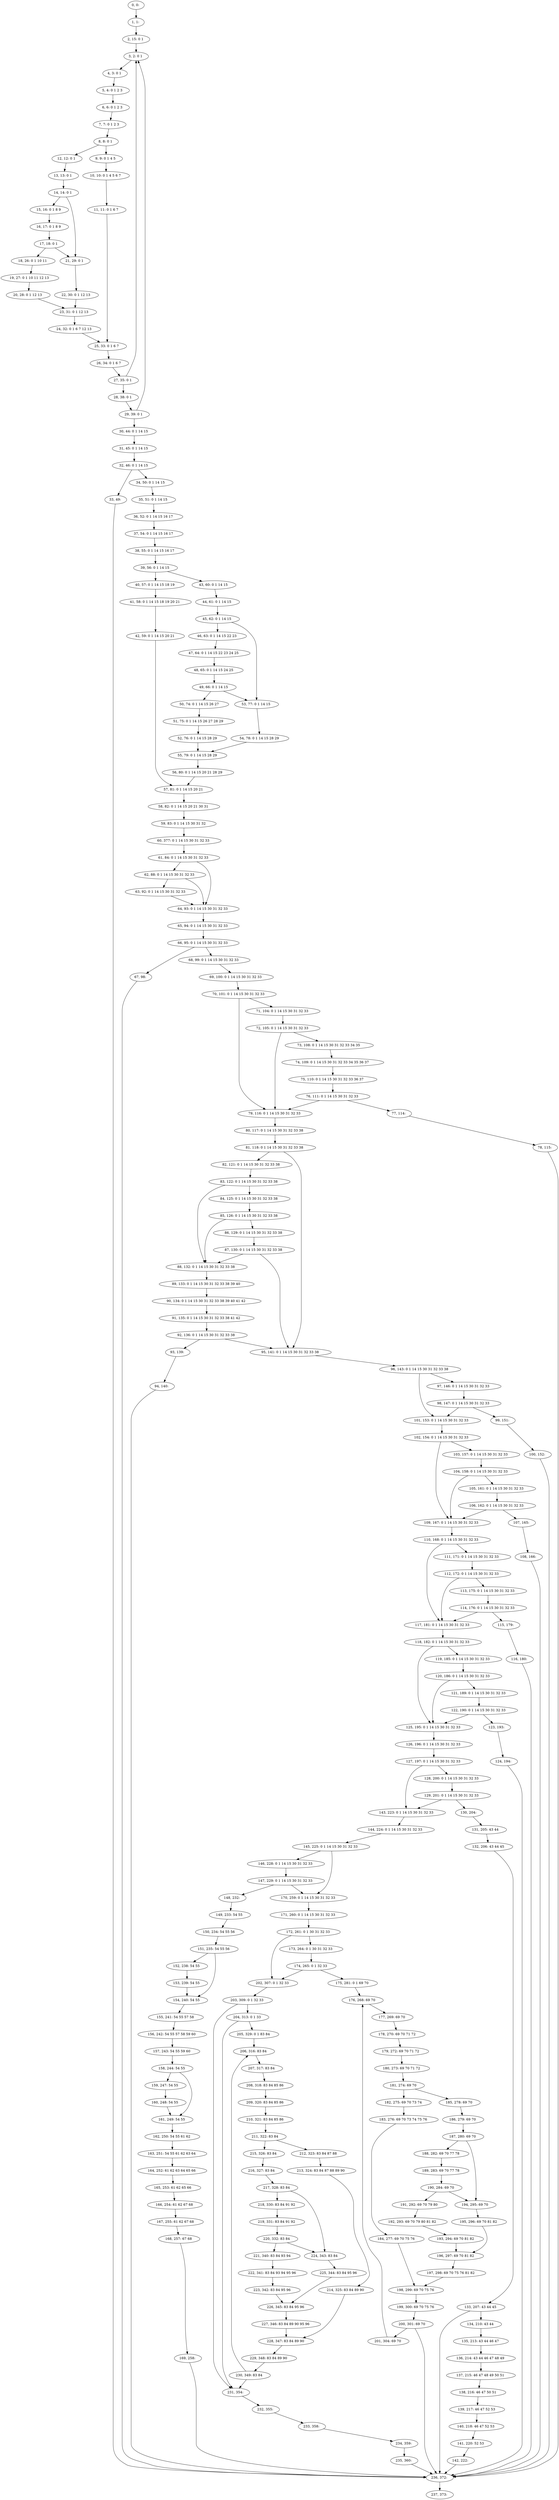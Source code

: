 digraph G {
0[label="0, 0: "];
1[label="1, 1: "];
2[label="2, 15: 0 1 "];
3[label="3, 2: 0 1 "];
4[label="4, 3: 0 1 "];
5[label="5, 4: 0 1 2 3 "];
6[label="6, 6: 0 1 2 3 "];
7[label="7, 7: 0 1 2 3 "];
8[label="8, 8: 0 1 "];
9[label="9, 9: 0 1 4 5 "];
10[label="10, 10: 0 1 4 5 6 7 "];
11[label="11, 11: 0 1 6 7 "];
12[label="12, 12: 0 1 "];
13[label="13, 13: 0 1 "];
14[label="14, 14: 0 1 "];
15[label="15, 16: 0 1 8 9 "];
16[label="16, 17: 0 1 8 9 "];
17[label="17, 18: 0 1 "];
18[label="18, 26: 0 1 10 11 "];
19[label="19, 27: 0 1 10 11 12 13 "];
20[label="20, 28: 0 1 12 13 "];
21[label="21, 29: 0 1 "];
22[label="22, 30: 0 1 12 13 "];
23[label="23, 31: 0 1 12 13 "];
24[label="24, 32: 0 1 6 7 12 13 "];
25[label="25, 33: 0 1 6 7 "];
26[label="26, 34: 0 1 6 7 "];
27[label="27, 35: 0 1 "];
28[label="28, 38: 0 1 "];
29[label="29, 39: 0 1 "];
30[label="30, 44: 0 1 14 15 "];
31[label="31, 45: 0 1 14 15 "];
32[label="32, 46: 0 1 14 15 "];
33[label="33, 49: "];
34[label="34, 50: 0 1 14 15 "];
35[label="35, 51: 0 1 14 15 "];
36[label="36, 52: 0 1 14 15 16 17 "];
37[label="37, 54: 0 1 14 15 16 17 "];
38[label="38, 55: 0 1 14 15 16 17 "];
39[label="39, 56: 0 1 14 15 "];
40[label="40, 57: 0 1 14 15 18 19 "];
41[label="41, 58: 0 1 14 15 18 19 20 21 "];
42[label="42, 59: 0 1 14 15 20 21 "];
43[label="43, 60: 0 1 14 15 "];
44[label="44, 61: 0 1 14 15 "];
45[label="45, 62: 0 1 14 15 "];
46[label="46, 63: 0 1 14 15 22 23 "];
47[label="47, 64: 0 1 14 15 22 23 24 25 "];
48[label="48, 65: 0 1 14 15 24 25 "];
49[label="49, 66: 0 1 14 15 "];
50[label="50, 74: 0 1 14 15 26 27 "];
51[label="51, 75: 0 1 14 15 26 27 28 29 "];
52[label="52, 76: 0 1 14 15 28 29 "];
53[label="53, 77: 0 1 14 15 "];
54[label="54, 78: 0 1 14 15 28 29 "];
55[label="55, 79: 0 1 14 15 28 29 "];
56[label="56, 80: 0 1 14 15 20 21 28 29 "];
57[label="57, 81: 0 1 14 15 20 21 "];
58[label="58, 82: 0 1 14 15 20 21 30 31 "];
59[label="59, 83: 0 1 14 15 30 31 32 "];
60[label="60, 377: 0 1 14 15 30 31 32 33 "];
61[label="61, 84: 0 1 14 15 30 31 32 33 "];
62[label="62, 88: 0 1 14 15 30 31 32 33 "];
63[label="63, 92: 0 1 14 15 30 31 32 33 "];
64[label="64, 93: 0 1 14 15 30 31 32 33 "];
65[label="65, 94: 0 1 14 15 30 31 32 33 "];
66[label="66, 95: 0 1 14 15 30 31 32 33 "];
67[label="67, 98: "];
68[label="68, 99: 0 1 14 15 30 31 32 33 "];
69[label="69, 100: 0 1 14 15 30 31 32 33 "];
70[label="70, 101: 0 1 14 15 30 31 32 33 "];
71[label="71, 104: 0 1 14 15 30 31 32 33 "];
72[label="72, 105: 0 1 14 15 30 31 32 33 "];
73[label="73, 108: 0 1 14 15 30 31 32 33 34 35 "];
74[label="74, 109: 0 1 14 15 30 31 32 33 34 35 36 37 "];
75[label="75, 110: 0 1 14 15 30 31 32 33 36 37 "];
76[label="76, 111: 0 1 14 15 30 31 32 33 "];
77[label="77, 114: "];
78[label="78, 115: "];
79[label="79, 116: 0 1 14 15 30 31 32 33 "];
80[label="80, 117: 0 1 14 15 30 31 32 33 38 "];
81[label="81, 118: 0 1 14 15 30 31 32 33 38 "];
82[label="82, 121: 0 1 14 15 30 31 32 33 38 "];
83[label="83, 122: 0 1 14 15 30 31 32 33 38 "];
84[label="84, 125: 0 1 14 15 30 31 32 33 38 "];
85[label="85, 126: 0 1 14 15 30 31 32 33 38 "];
86[label="86, 129: 0 1 14 15 30 31 32 33 38 "];
87[label="87, 130: 0 1 14 15 30 31 32 33 38 "];
88[label="88, 132: 0 1 14 15 30 31 32 33 38 "];
89[label="89, 133: 0 1 14 15 30 31 32 33 38 39 40 "];
90[label="90, 134: 0 1 14 15 30 31 32 33 38 39 40 41 42 "];
91[label="91, 135: 0 1 14 15 30 31 32 33 38 41 42 "];
92[label="92, 136: 0 1 14 15 30 31 32 33 38 "];
93[label="93, 139: "];
94[label="94, 140: "];
95[label="95, 141: 0 1 14 15 30 31 32 33 38 "];
96[label="96, 143: 0 1 14 15 30 31 32 33 38 "];
97[label="97, 146: 0 1 14 15 30 31 32 33 "];
98[label="98, 147: 0 1 14 15 30 31 32 33 "];
99[label="99, 151: "];
100[label="100, 152: "];
101[label="101, 153: 0 1 14 15 30 31 32 33 "];
102[label="102, 154: 0 1 14 15 30 31 32 33 "];
103[label="103, 157: 0 1 14 15 30 31 32 33 "];
104[label="104, 158: 0 1 14 15 30 31 32 33 "];
105[label="105, 161: 0 1 14 15 30 31 32 33 "];
106[label="106, 162: 0 1 14 15 30 31 32 33 "];
107[label="107, 165: "];
108[label="108, 166: "];
109[label="109, 167: 0 1 14 15 30 31 32 33 "];
110[label="110, 168: 0 1 14 15 30 31 32 33 "];
111[label="111, 171: 0 1 14 15 30 31 32 33 "];
112[label="112, 172: 0 1 14 15 30 31 32 33 "];
113[label="113, 175: 0 1 14 15 30 31 32 33 "];
114[label="114, 176: 0 1 14 15 30 31 32 33 "];
115[label="115, 179: "];
116[label="116, 180: "];
117[label="117, 181: 0 1 14 15 30 31 32 33 "];
118[label="118, 182: 0 1 14 15 30 31 32 33 "];
119[label="119, 185: 0 1 14 15 30 31 32 33 "];
120[label="120, 186: 0 1 14 15 30 31 32 33 "];
121[label="121, 189: 0 1 14 15 30 31 32 33 "];
122[label="122, 190: 0 1 14 15 30 31 32 33 "];
123[label="123, 193: "];
124[label="124, 194: "];
125[label="125, 195: 0 1 14 15 30 31 32 33 "];
126[label="126, 196: 0 1 14 15 30 31 32 33 "];
127[label="127, 197: 0 1 14 15 30 31 32 33 "];
128[label="128, 200: 0 1 14 15 30 31 32 33 "];
129[label="129, 201: 0 1 14 15 30 31 32 33 "];
130[label="130, 204: "];
131[label="131, 205: 43 44 "];
132[label="132, 206: 43 44 45 "];
133[label="133, 207: 43 44 45 "];
134[label="134, 210: 43 44 "];
135[label="135, 213: 43 44 46 47 "];
136[label="136, 214: 43 44 46 47 48 49 "];
137[label="137, 215: 46 47 48 49 50 51 "];
138[label="138, 216: 46 47 50 51 "];
139[label="139, 217: 46 47 52 53 "];
140[label="140, 218: 46 47 52 53 "];
141[label="141, 220: 52 53 "];
142[label="142, 222: "];
143[label="143, 223: 0 1 14 15 30 31 32 33 "];
144[label="144, 224: 0 1 14 15 30 31 32 33 "];
145[label="145, 225: 0 1 14 15 30 31 32 33 "];
146[label="146, 228: 0 1 14 15 30 31 32 33 "];
147[label="147, 229: 0 1 14 15 30 31 32 33 "];
148[label="148, 232: "];
149[label="149, 233: 54 55 "];
150[label="150, 234: 54 55 56 "];
151[label="151, 235: 54 55 56 "];
152[label="152, 238: 54 55 "];
153[label="153, 239: 54 55 "];
154[label="154, 240: 54 55 "];
155[label="155, 241: 54 55 57 58 "];
156[label="156, 242: 54 55 57 58 59 60 "];
157[label="157, 243: 54 55 59 60 "];
158[label="158, 244: 54 55 "];
159[label="159, 247: 54 55 "];
160[label="160, 248: 54 55 "];
161[label="161, 249: 54 55 "];
162[label="162, 250: 54 55 61 62 "];
163[label="163, 251: 54 55 61 62 63 64 "];
164[label="164, 252: 61 62 63 64 65 66 "];
165[label="165, 253: 61 62 65 66 "];
166[label="166, 254: 61 62 67 68 "];
167[label="167, 255: 61 62 67 68 "];
168[label="168, 257: 67 68 "];
169[label="169, 258: "];
170[label="170, 259: 0 1 14 15 30 31 32 33 "];
171[label="171, 260: 0 1 14 15 30 31 32 33 "];
172[label="172, 261: 0 1 30 31 32 33 "];
173[label="173, 264: 0 1 30 31 32 33 "];
174[label="174, 265: 0 1 32 33 "];
175[label="175, 281: 0 1 69 70 "];
176[label="176, 268: 69 70 "];
177[label="177, 269: 69 70 "];
178[label="178, 270: 69 70 71 72 "];
179[label="179, 272: 69 70 71 72 "];
180[label="180, 273: 69 70 71 72 "];
181[label="181, 274: 69 70 "];
182[label="182, 275: 69 70 73 74 "];
183[label="183, 276: 69 70 73 74 75 76 "];
184[label="184, 277: 69 70 75 76 "];
185[label="185, 278: 69 70 "];
186[label="186, 279: 69 70 "];
187[label="187, 280: 69 70 "];
188[label="188, 282: 69 70 77 78 "];
189[label="189, 283: 69 70 77 78 "];
190[label="190, 284: 69 70 "];
191[label="191, 292: 69 70 79 80 "];
192[label="192, 293: 69 70 79 80 81 82 "];
193[label="193, 294: 69 70 81 82 "];
194[label="194, 295: 69 70 "];
195[label="195, 296: 69 70 81 82 "];
196[label="196, 297: 69 70 81 82 "];
197[label="197, 298: 69 70 75 76 81 82 "];
198[label="198, 299: 69 70 75 76 "];
199[label="199, 300: 69 70 75 76 "];
200[label="200, 301: 69 70 "];
201[label="201, 304: 69 70 "];
202[label="202, 307: 0 1 32 33 "];
203[label="203, 309: 0 1 32 33 "];
204[label="204, 313: 0 1 33 "];
205[label="205, 329: 0 1 83 84 "];
206[label="206, 316: 83 84 "];
207[label="207, 317: 83 84 "];
208[label="208, 318: 83 84 85 86 "];
209[label="209, 320: 83 84 85 86 "];
210[label="210, 321: 83 84 85 86 "];
211[label="211, 322: 83 84 "];
212[label="212, 323: 83 84 87 88 "];
213[label="213, 324: 83 84 87 88 89 90 "];
214[label="214, 325: 83 84 89 90 "];
215[label="215, 326: 83 84 "];
216[label="216, 327: 83 84 "];
217[label="217, 328: 83 84 "];
218[label="218, 330: 83 84 91 92 "];
219[label="219, 331: 83 84 91 92 "];
220[label="220, 332: 83 84 "];
221[label="221, 340: 83 84 93 94 "];
222[label="222, 341: 83 84 93 94 95 96 "];
223[label="223, 342: 83 84 95 96 "];
224[label="224, 343: 83 84 "];
225[label="225, 344: 83 84 95 96 "];
226[label="226, 345: 83 84 95 96 "];
227[label="227, 346: 83 84 89 90 95 96 "];
228[label="228, 347: 83 84 89 90 "];
229[label="229, 348: 83 84 89 90 "];
230[label="230, 349: 83 84 "];
231[label="231, 354: "];
232[label="232, 355: "];
233[label="233, 358: "];
234[label="234, 359: "];
235[label="235, 360: "];
236[label="236, 372: "];
237[label="237, 373: "];
0->1 ;
1->2 ;
2->3 ;
3->4 ;
4->5 ;
5->6 ;
6->7 ;
7->8 ;
8->9 ;
8->12 ;
9->10 ;
10->11 ;
11->25 ;
12->13 ;
13->14 ;
14->15 ;
14->21 ;
15->16 ;
16->17 ;
17->18 ;
17->21 ;
18->19 ;
19->20 ;
20->23 ;
21->22 ;
22->23 ;
23->24 ;
24->25 ;
25->26 ;
26->27 ;
27->28 ;
27->3 ;
28->29 ;
29->30 ;
29->3 ;
30->31 ;
31->32 ;
32->33 ;
32->34 ;
33->236 ;
34->35 ;
35->36 ;
36->37 ;
37->38 ;
38->39 ;
39->40 ;
39->43 ;
40->41 ;
41->42 ;
42->57 ;
43->44 ;
44->45 ;
45->46 ;
45->53 ;
46->47 ;
47->48 ;
48->49 ;
49->50 ;
49->53 ;
50->51 ;
51->52 ;
52->55 ;
53->54 ;
54->55 ;
55->56 ;
56->57 ;
57->58 ;
58->59 ;
59->60 ;
60->61 ;
61->62 ;
61->64 ;
62->63 ;
62->64 ;
63->64 ;
64->65 ;
65->66 ;
66->67 ;
66->68 ;
67->236 ;
68->69 ;
69->70 ;
70->71 ;
70->79 ;
71->72 ;
72->73 ;
72->79 ;
73->74 ;
74->75 ;
75->76 ;
76->77 ;
76->79 ;
77->78 ;
78->236 ;
79->80 ;
80->81 ;
81->82 ;
81->95 ;
82->83 ;
83->84 ;
83->88 ;
84->85 ;
85->86 ;
85->88 ;
86->87 ;
87->88 ;
87->95 ;
88->89 ;
89->90 ;
90->91 ;
91->92 ;
92->93 ;
92->95 ;
93->94 ;
94->236 ;
95->96 ;
96->97 ;
96->101 ;
97->98 ;
98->99 ;
98->101 ;
99->100 ;
100->236 ;
101->102 ;
102->103 ;
102->109 ;
103->104 ;
104->105 ;
104->109 ;
105->106 ;
106->107 ;
106->109 ;
107->108 ;
108->236 ;
109->110 ;
110->111 ;
110->117 ;
111->112 ;
112->113 ;
112->117 ;
113->114 ;
114->115 ;
114->117 ;
115->116 ;
116->236 ;
117->118 ;
118->119 ;
118->125 ;
119->120 ;
120->121 ;
120->125 ;
121->122 ;
122->123 ;
122->125 ;
123->124 ;
124->236 ;
125->126 ;
126->127 ;
127->128 ;
127->143 ;
128->129 ;
129->130 ;
129->143 ;
130->131 ;
131->132 ;
132->133 ;
133->134 ;
133->236 ;
134->135 ;
135->136 ;
136->137 ;
137->138 ;
138->139 ;
139->140 ;
140->141 ;
141->142 ;
142->236 ;
143->144 ;
144->145 ;
145->146 ;
145->170 ;
146->147 ;
147->148 ;
147->170 ;
148->149 ;
149->150 ;
150->151 ;
151->152 ;
151->154 ;
152->153 ;
153->154 ;
154->155 ;
155->156 ;
156->157 ;
157->158 ;
158->159 ;
158->161 ;
159->160 ;
160->161 ;
161->162 ;
162->163 ;
163->164 ;
164->165 ;
165->166 ;
166->167 ;
167->168 ;
168->169 ;
169->236 ;
170->171 ;
171->172 ;
172->173 ;
172->202 ;
173->174 ;
174->175 ;
174->202 ;
175->176 ;
176->177 ;
177->178 ;
178->179 ;
179->180 ;
180->181 ;
181->182 ;
181->185 ;
182->183 ;
183->184 ;
184->198 ;
185->186 ;
186->187 ;
187->188 ;
187->194 ;
188->189 ;
189->190 ;
190->191 ;
190->194 ;
191->192 ;
192->193 ;
193->196 ;
194->195 ;
195->196 ;
196->197 ;
197->198 ;
198->199 ;
199->200 ;
200->201 ;
200->236 ;
201->176 ;
202->203 ;
203->204 ;
203->231 ;
204->205 ;
204->231 ;
205->206 ;
206->207 ;
207->208 ;
208->209 ;
209->210 ;
210->211 ;
211->212 ;
211->215 ;
212->213 ;
213->214 ;
214->228 ;
215->216 ;
216->217 ;
217->218 ;
217->224 ;
218->219 ;
219->220 ;
220->221 ;
220->224 ;
221->222 ;
222->223 ;
223->226 ;
224->225 ;
225->226 ;
226->227 ;
227->228 ;
228->229 ;
229->230 ;
230->231 ;
230->206 ;
231->232 ;
232->233 ;
233->234 ;
234->235 ;
235->236 ;
236->237 ;
}
